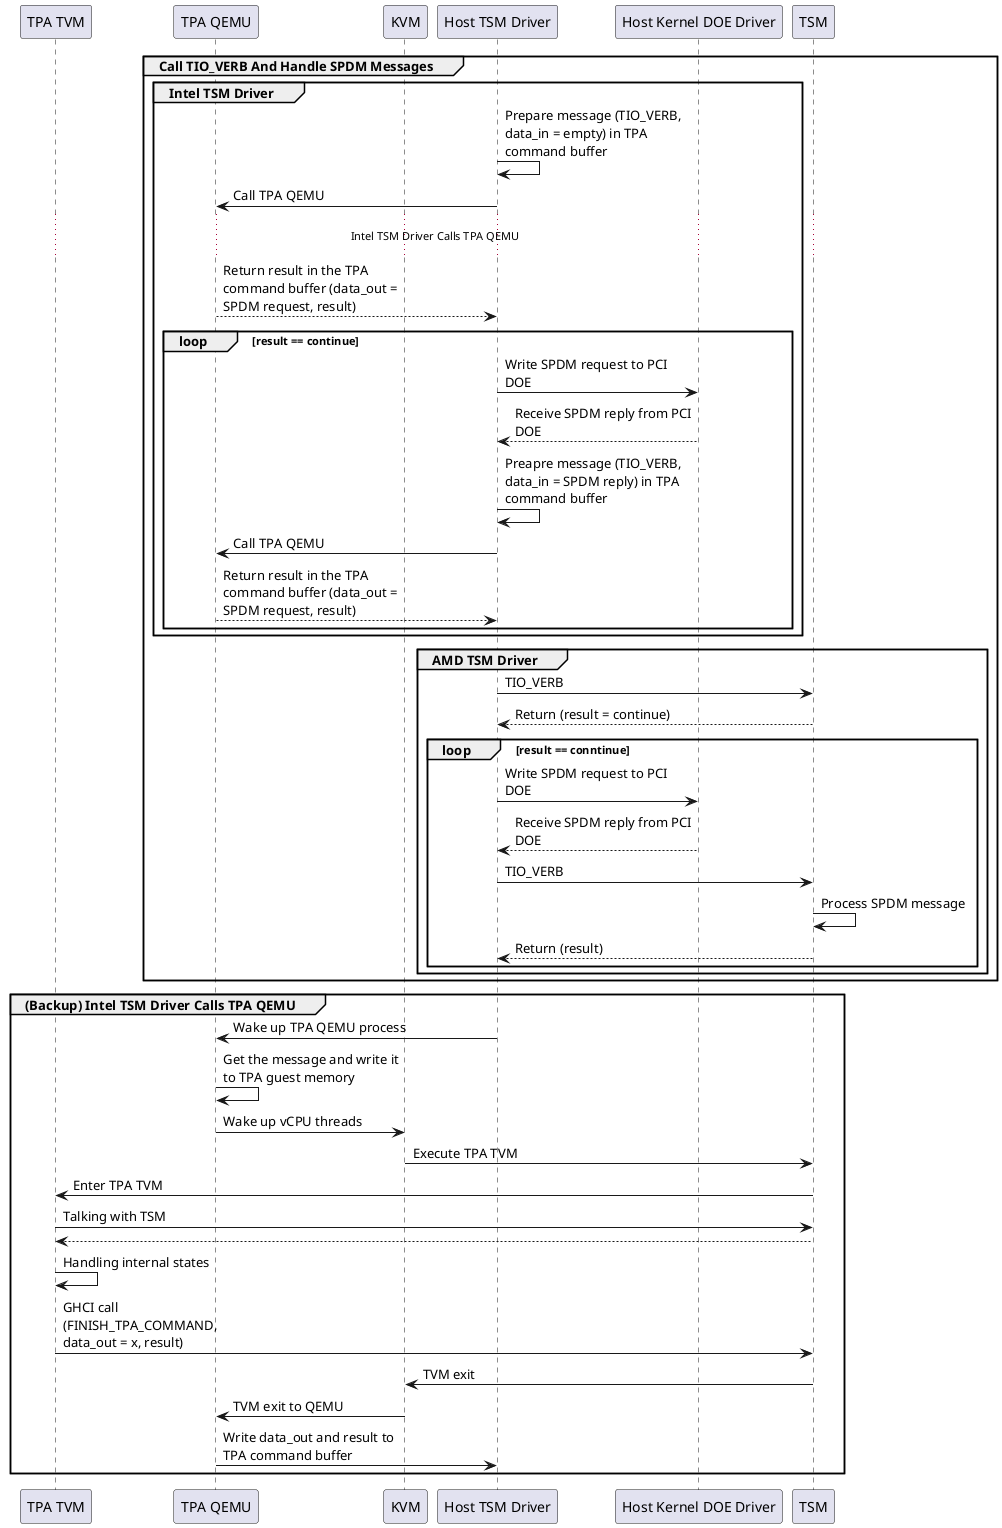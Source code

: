 @startuml

participant "TPA TVM" order 20
participant "TPA QEMU" order 21
participant "KVM" order 30
participant "Host TSM Driver" order 31
participant "Host Kernel DOE Driver" order 32
participant "TSM" order 40

skinparam maxMessageSize 180

group Call TIO_VERB And Handle SPDM Messages
	group Intel TSM Driver
		"Host TSM Driver" -> "Host TSM Driver": Prepare message (TIO_VERB, data_in = empty) in TPA command buffer
		"Host TSM Driver" -> "TPA QEMU": Call TPA QEMU
		...Intel TSM Driver Calls TPA QEMU...
		"TPA QEMU" --> "Host TSM Driver": Return result in the TPA command buffer (data_out = SPDM request, result)

		loop result == continue
			"Host TSM Driver" -> "Host Kernel DOE Driver": Write SPDM request to PCI DOE
			"Host Kernel DOE Driver" --> "Host TSM Driver": Receive SPDM reply from PCI DOE
			"Host TSM Driver" -> "Host TSM Driver": Preapre message (TIO_VERB, data_in = SPDM reply) in TPA command buffer
			"Host TSM Driver" -> "TPA QEMU": Call TPA QEMU
			"TPA QEMU" --> "Host TSM Driver": Return result in the TPA command buffer (data_out = SPDM request, result)
		end
	end

	group AMD TSM Driver
		"Host TSM Driver" -> "TSM": TIO_VERB
		"TSM" --> "Host TSM Driver": Return (result = continue)

		loop result == conntinue
			"Host TSM Driver" -> "Host Kernel DOE Driver": Write SPDM request to PCI DOE
			"Host Kernel DOE Driver" --> "Host TSM Driver": Receive SPDM reply from PCI DOE
			"Host TSM Driver" -> "TSM": TIO_VERB
			"TSM" -> "TSM": Process SPDM message
			"TSM" --> "Host TSM Driver": Return (result)
		end
	end
end

group (Backup) Intel TSM Driver Calls TPA QEMU
	"Host TSM Driver" -> "TPA QEMU": Wake up TPA QEMU process
	"TPA QEMU" -> "TPA QEMU": Get the message and write it to TPA guest memory
	"TPA QEMU" -> "KVM": Wake up vCPU threads
	"KVM" -> "TSM": Execute TPA TVM
	"TSM" -> "TPA TVM": Enter TPA TVM

	"TPA TVM" -> "TSM": Talking with TSM
	"TSM" --> "TPA TVM":
	"TPA TVM" -> "TPA TVM": Handling internal states

	"TPA TVM" -> "TSM": GHCI call (FINISH_TPA_COMMAND, data_out = x, result)
	"TSM" -> "KVM": TVM exit
	"KVM" -> "TPA QEMU": TVM exit to QEMU
	"TPA QEMU" -> "Host TSM Driver": Write data_out and result to TPA command buffer
end

@enduml
